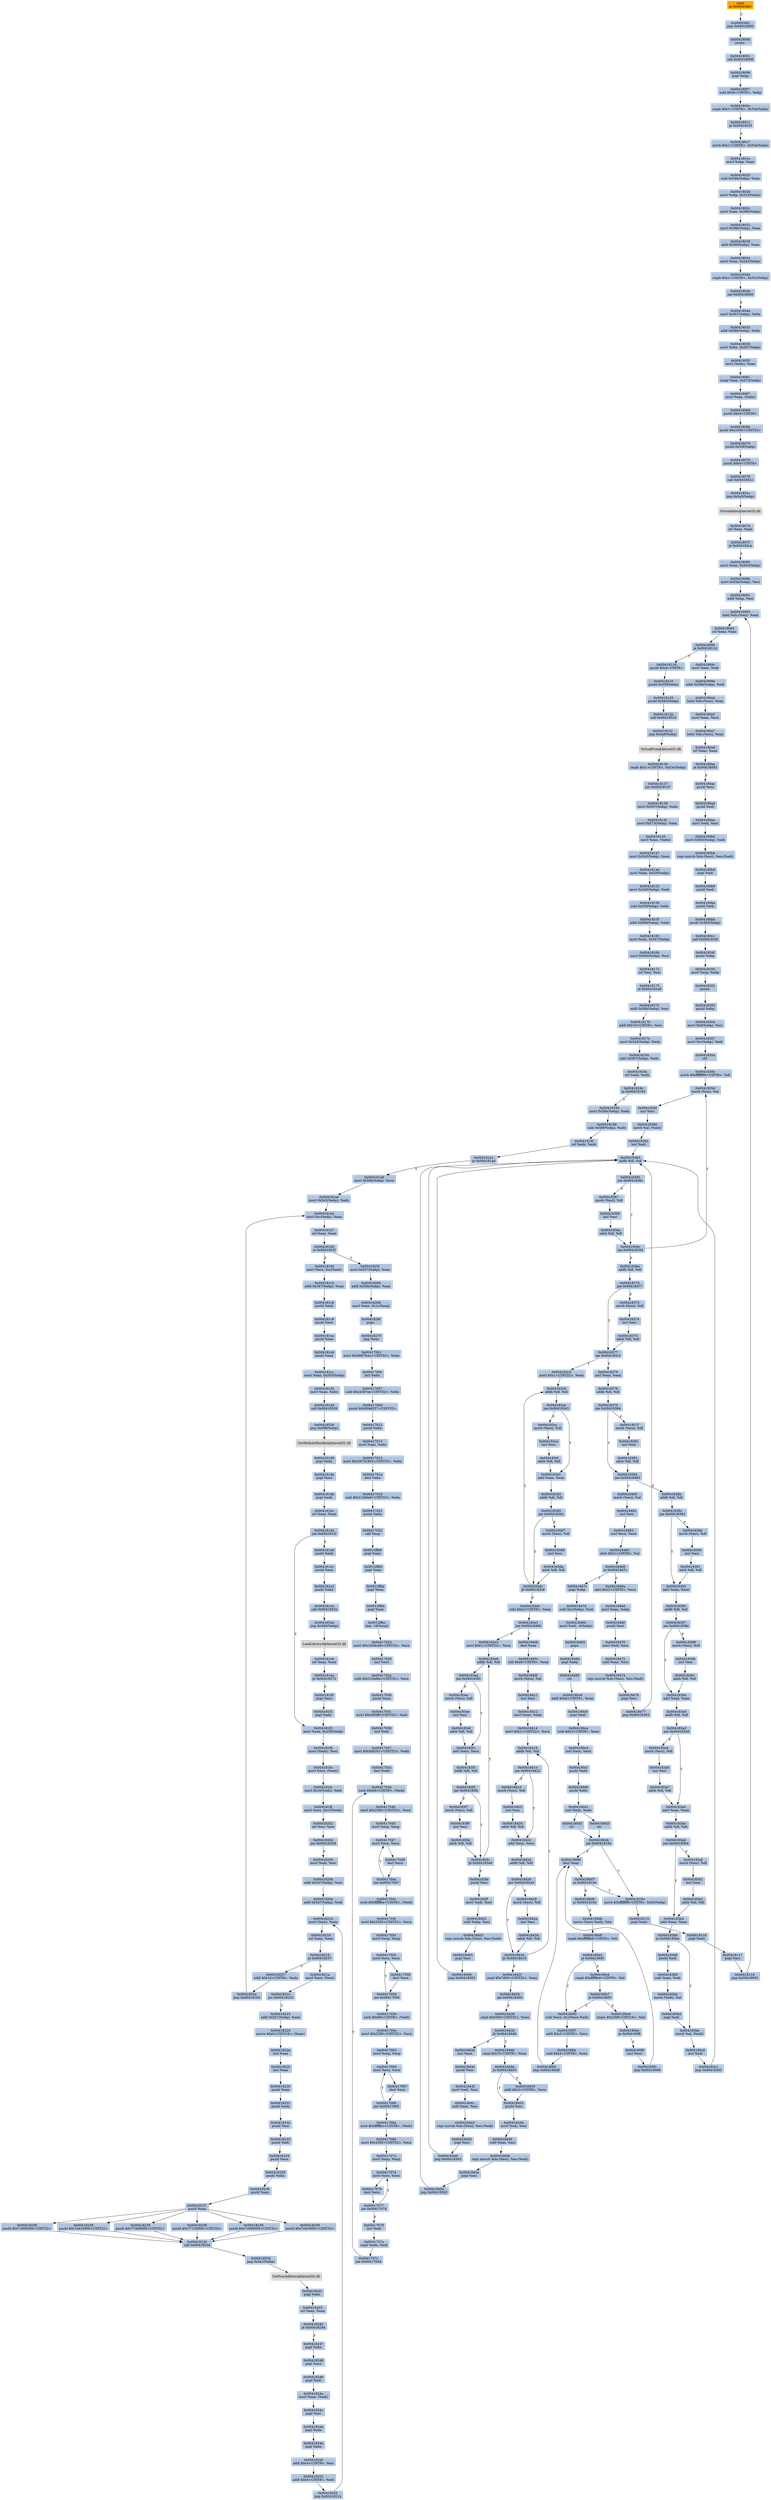 digraph G {
node[shape=rectangle,style=filled,fillcolor=lightsteelblue,color=lightsteelblue]
bgcolor="transparent"
a0x00403fe0je_0x00403fe2[label="start\nje 0x00403fe2",color="lightgrey",fillcolor="orange"];
a0x00403fe2jmp_0x00418000[label="0x00403fe2\njmp 0x00418000"];
a0x00418000pusha_[label="0x00418000\npusha "];
a0x00418001call_0x00418006[label="0x00418001\ncall 0x00418006"];
a0x00418006popl_ebp[label="0x00418006\npopl %ebp"];
a0x00418007subl_0x6UINT8_ebp[label="0x00418007\nsubl $0x6<UINT8>, %ebp"];
a0x0041800acmpb_0x1UINT8_0x53eebp_[label="0x0041800a\ncmpb $0x1<UINT8>, 0x53e(%ebp)"];
a0x00418011je_0x0041825f[label="0x00418011\nje 0x0041825f"];
a0x00418017movb_0x1UINT8_0x53eebp_[label="0x00418017\nmovb $0x1<UINT8>, 0x53e(%ebp)"];
a0x0041801emovl_ebp_eax[label="0x0041801e\nmovl %ebp, %eax"];
a0x00418020subl_0x54bebp__eax[label="0x00418020\nsubl 0x54b(%ebp), %eax"];
a0x00418026movl_ebp_0x514ebp_[label="0x00418026\nmovl %ebp, 0x514(%ebp)"];
a0x0041802cmovl_eax_0x58bebp_[label="0x0041802c\nmovl %eax, 0x58b(%ebp)"];
a0x00418032movl_0x58bebp__eax[label="0x00418032\nmovl 0x58b(%ebp), %eax"];
a0x00418038addl_0x56febp__eax[label="0x00418038\naddl 0x56f(%ebp), %eax"];
a0x0041803emovl_eax_0x543ebp_[label="0x0041803e\nmovl %eax, 0x543(%ebp)"];
a0x00418044cmpb_0x1UINT8_0x53cebp_[label="0x00418044\ncmpb $0x1<UINT8>, 0x53c(%ebp)"];
a0x0041804bjne_0x00418069[label="0x0041804b\njne 0x00418069"];
a0x0041804dmovl_0x567ebp__ebx[label="0x0041804d\nmovl 0x567(%ebp), %ebx"];
a0x00418053addl_0x58bebp__ebx[label="0x00418053\naddl 0x58b(%ebp), %ebx"];
a0x00418059movl_ebx_0x567ebp_[label="0x00418059\nmovl %ebx, 0x567(%ebp)"];
a0x0041805fmovl_ebx__eax[label="0x0041805f\nmovl (%ebx), %eax"];
a0x00418061xchgl_eax_0x573ebp_[label="0x00418061\nxchgl %eax, 0x573(%ebp)"];
a0x00418067movl_eax_ebx_[label="0x00418067\nmovl %eax, (%ebx)"];
a0x00418069pushl_0x4UINT8[label="0x00418069\npushl $0x4<UINT8>"];
a0x0041806bpushl_0x1000UINT32[label="0x0041806b\npushl $0x1000<UINT32>"];
a0x00418070pushl_0x55febp_[label="0x00418070\npushl 0x55f(%ebp)"];
a0x00418076pushl_0x0UINT8[label="0x00418076\npushl $0x0<UINT8>"];
a0x00418078call_0x0041851c[label="0x00418078\ncall 0x0041851c"];
a0x0041851cjmp_0x5a5ebp_[label="0x0041851c\njmp 0x5a5(%ebp)"];
VirtualAlloc_kernel32_dll[label="VirtualAlloc@kernel32.dll",color="lightgrey",fillcolor="lightgrey"];
a0x0041807dorl_eax_eax[label="0x0041807d\norl %eax, %eax"];
a0x0041807fje_0x004182ca[label="0x0041807f\nje 0x004182ca"];
a0x00418085movl_eax_0x563ebp_[label="0x00418085\nmovl %eax, 0x563(%ebp)"];
a0x0041808bmovl_0x55bebp__esi[label="0x0041808b\nmovl 0x55b(%ebp), %esi"];
a0x00418091addl_ebp_esi[label="0x00418091\naddl %ebp, %esi"];
a0x00418093lodsl_ds_esi__eax[label="0x00418093\nlodsl %ds:(%esi), %eax"];
a0x00418094orl_eax_eax[label="0x00418094\norl %eax, %eax"];
a0x00418096je_0x0041811d[label="0x00418096\nje 0x0041811d"];
a0x0041809cmovl_eax_edi[label="0x0041809c\nmovl %eax, %edi"];
a0x0041809eaddl_0x58bebp__edi[label="0x0041809e\naddl 0x58b(%ebp), %edi"];
a0x004180a4lodsl_ds_esi__eax[label="0x004180a4\nlodsl %ds:(%esi), %eax"];
a0x004180a5movl_eax_ecx[label="0x004180a5\nmovl %eax, %ecx"];
a0x004180a7lodsl_ds_esi__eax[label="0x004180a7\nlodsl %ds:(%esi), %eax"];
a0x004180a8orl_eax_eax[label="0x004180a8\norl %eax, %eax"];
a0x004180aaje_0x00418093[label="0x004180aa\nje 0x00418093"];
a0x004180acpushl_esi[label="0x004180ac\npushl %esi"];
a0x004180adpushl_edi[label="0x004180ad\npushl %edi"];
a0x004180aemovl_edi_esi[label="0x004180ae\nmovl %edi, %esi"];
a0x004180b0movl_0x563ebp__edi[label="0x004180b0\nmovl 0x563(%ebp), %edi"];
a0x004180b6repz_movsb_ds_esi__es_edi_[label="0x004180b6\nrepz movsb %ds:(%esi), %es:(%edi)"];
a0x004180b8popl_edi[label="0x004180b8\npopl %edi"];
a0x004180b9pushl_edi[label="0x004180b9\npushl %edi"];
a0x004180bapushl_edi[label="0x004180ba\npushl %edi"];
a0x004180bbpushl_0x563ebp_[label="0x004180bb\npushl 0x563(%ebp)"];
a0x004180c1call_0x0041834f[label="0x004180c1\ncall 0x0041834f"];
a0x0041834fpushl_ebp[label="0x0041834f\npushl %ebp"];
a0x00418350movl_esp_ebp[label="0x00418350\nmovl %esp, %ebp"];
a0x00418352pusha_[label="0x00418352\npusha "];
a0x00418353pushl_ebp[label="0x00418353\npushl %ebp"];
a0x00418354movl_0x8ebp__esi[label="0x00418354\nmovl 0x8(%ebp), %esi"];
a0x00418357movl_0xcebp__edi[label="0x00418357\nmovl 0xc(%ebp), %edi"];
a0x0041835acld_[label="0x0041835a\ncld "];
a0x0041835bmovb_0xffffff80UINT8_dl[label="0x0041835b\nmovb $0xffffff80<UINT8>, %dl"];
a0x0041835dmovb_esi__al[label="0x0041835d\nmovb (%esi), %al"];
a0x0041835fincl_esi[label="0x0041835f\nincl %esi"];
a0x00418360movb_al_edi_[label="0x00418360\nmovb %al, (%edi)"];
a0x00418362incl_edi[label="0x00418362\nincl %edi"];
a0x00418363addb_dl_dl[label="0x00418363\naddb %dl, %dl"];
a0x00418365jne_0x0041836c[label="0x00418365\njne 0x0041836c"];
a0x00418367movb_esi__dl[label="0x00418367\nmovb (%esi), %dl"];
a0x00418369incl_esi[label="0x00418369\nincl %esi"];
a0x0041836aadcb_dl_dl[label="0x0041836a\nadcb %dl, %dl"];
a0x0041836cjae_0x0041835d[label="0x0041836c\njae 0x0041835d"];
a0x0041836eaddb_dl_dl[label="0x0041836e\naddb %dl, %dl"];
a0x00418370jne_0x00418377[label="0x00418370\njne 0x00418377"];
a0x00418377jae_0x004183c3[label="0x00418377\njae 0x004183c3"];
a0x00418379xorl_eax_eax[label="0x00418379\nxorl %eax, %eax"];
a0x0041837baddb_dl_dl[label="0x0041837b\naddb %dl, %dl"];
a0x0041837djne_0x00418384[label="0x0041837d\njne 0x00418384"];
a0x00418384jae_0x00418460[label="0x00418384\njae 0x00418460"];
a0x0041838aaddb_dl_dl[label="0x0041838a\naddb %dl, %dl"];
a0x0041838cjne_0x00418393[label="0x0041838c\njne 0x00418393"];
a0x00418393adcl_eax_eax[label="0x00418393\nadcl %eax, %eax"];
a0x00418395addb_dl_dl[label="0x00418395\naddb %dl, %dl"];
a0x00418397jne_0x0041839e[label="0x00418397\njne 0x0041839e"];
a0x0041839eadcl_eax_eax[label="0x0041839e\nadcl %eax, %eax"];
a0x004183a0addb_dl_dl[label="0x004183a0\naddb %dl, %dl"];
a0x004183a2jne_0x004183a9[label="0x004183a2\njne 0x004183a9"];
a0x004183a9adcl_eax_eax[label="0x004183a9\nadcl %eax, %eax"];
a0x004183abaddb_dl_dl[label="0x004183ab\naddb %dl, %dl"];
a0x004183adjne_0x004183b4[label="0x004183ad\njne 0x004183b4"];
a0x004183b4adcl_eax_eax[label="0x004183b4\nadcl %eax, %eax"];
a0x004183b6je_0x004183be[label="0x004183b6\nje 0x004183be"];
a0x004183b8pushl_edi[label="0x004183b8\npushl %edi"];
a0x004183b9subl_eax_edi[label="0x004183b9\nsubl %eax, %edi"];
a0x004183bbmovb_edi__al[label="0x004183bb\nmovb (%edi), %al"];
a0x004183bdpopl_edi[label="0x004183bd\npopl %edi"];
a0x004183bemovb_al_edi_[label="0x004183be\nmovb %al, (%edi)"];
a0x004183c0incl_edi[label="0x004183c0\nincl %edi"];
a0x004183c1jmp_0x00418363[label="0x004183c1\njmp 0x00418363"];
a0x00418460movb_esi__al[label="0x00418460\nmovb (%esi), %al"];
a0x00418462incl_esi[label="0x00418462\nincl %esi"];
a0x00418463xorl_ecx_ecx[label="0x00418463\nxorl %ecx, %ecx"];
a0x00418465shrb_0x1UINT8_al[label="0x00418465\nshrb $0x1<UINT8>, %al"];
a0x00418468je_0x0041847c[label="0x00418468\nje 0x0041847c"];
a0x0041846aadcl_0x2UINT8_ecx[label="0x0041846a\nadcl $0x2<UINT8>, %ecx"];
a0x0041846dmovl_eax_ebp[label="0x0041846d\nmovl %eax, %ebp"];
a0x0041846fpushl_esi[label="0x0041846f\npushl %esi"];
a0x00418470movl_edi_esi[label="0x00418470\nmovl %edi, %esi"];
a0x00418472subl_eax_esi[label="0x00418472\nsubl %eax, %esi"];
a0x00418474repz_movsb_ds_esi__es_edi_[label="0x00418474\nrepz movsb %ds:(%esi), %es:(%edi)"];
a0x00418476popl_esi[label="0x00418476\npopl %esi"];
a0x00418477jmp_0x00418363[label="0x00418477\njmp 0x00418363"];
a0x004183c3movl_0x1UINT32_eax[label="0x004183c3\nmovl $0x1<UINT32>, %eax"];
a0x004183c8addb_dl_dl[label="0x004183c8\naddb %dl, %dl"];
a0x004183cajne_0x004183d1[label="0x004183ca\njne 0x004183d1"];
a0x004183d1adcl_eax_eax[label="0x004183d1\nadcl %eax, %eax"];
a0x004183d3addb_dl_dl[label="0x004183d3\naddb %dl, %dl"];
a0x004183d5jne_0x004183dc[label="0x004183d5\njne 0x004183dc"];
a0x004183d7movb_esi__dl[label="0x004183d7\nmovb (%esi), %dl"];
a0x004183d9incl_esi[label="0x004183d9\nincl %esi"];
a0x004183daadcb_dl_dl[label="0x004183da\nadcb %dl, %dl"];
a0x004183dcjb_0x004183c8[label="0x004183dc\njb 0x004183c8"];
a0x004183desubl_0x2UINT8_eax[label="0x004183de\nsubl $0x2<UINT8>, %eax"];
a0x004183e1jne_0x0041840b[label="0x004183e1\njne 0x0041840b"];
a0x004183e3movl_0x1UINT32_ecx[label="0x004183e3\nmovl $0x1<UINT32>, %ecx"];
a0x004183e8addb_dl_dl[label="0x004183e8\naddb %dl, %dl"];
a0x004183eajne_0x004183f1[label="0x004183ea\njne 0x004183f1"];
a0x004183f1adcl_ecx_ecx[label="0x004183f1\nadcl %ecx, %ecx"];
a0x004183f3addb_dl_dl[label="0x004183f3\naddb %dl, %dl"];
a0x004183f5jne_0x004183fc[label="0x004183f5\njne 0x004183fc"];
a0x004183fcjb_0x004183e8[label="0x004183fc\njb 0x004183e8"];
a0x004183fepushl_esi[label="0x004183fe\npushl %esi"];
a0x004183ffmovl_edi_esi[label="0x004183ff\nmovl %edi, %esi"];
a0x00418401subl_ebp_esi[label="0x00418401\nsubl %ebp, %esi"];
a0x00418403repz_movsb_ds_esi__es_edi_[label="0x00418403\nrepz movsb %ds:(%esi), %es:(%edi)"];
a0x00418405popl_esi[label="0x00418405\npopl %esi"];
a0x00418406jmp_0x00418363[label="0x00418406\njmp 0x00418363"];
a0x004183ccmovb_esi__dl[label="0x004183cc\nmovb (%esi), %dl"];
a0x004183ceincl_esi[label="0x004183ce\nincl %esi"];
a0x004183cfadcb_dl_dl[label="0x004183cf\nadcb %dl, %dl"];
a0x00418372movb_esi__dl[label="0x00418372\nmovb (%esi), %dl"];
a0x00418374incl_esi[label="0x00418374\nincl %esi"];
a0x00418375adcb_dl_dl[label="0x00418375\nadcb %dl, %dl"];
a0x004183f7movb_esi__dl[label="0x004183f7\nmovb (%esi), %dl"];
a0x004183f9incl_esi[label="0x004183f9\nincl %esi"];
a0x004183faadcb_dl_dl[label="0x004183fa\nadcb %dl, %dl"];
a0x004183ecmovb_esi__dl[label="0x004183ec\nmovb (%esi), %dl"];
a0x004183eeincl_esi[label="0x004183ee\nincl %esi"];
a0x004183efadcb_dl_dl[label="0x004183ef\nadcb %dl, %dl"];
a0x0041837fmovb_esi__dl[label="0x0041837f\nmovb (%esi), %dl"];
a0x00418381incl_esi[label="0x00418381\nincl %esi"];
a0x00418382adcb_dl_dl[label="0x00418382\nadcb %dl, %dl"];
a0x004183a4movb_esi__dl[label="0x004183a4\nmovb (%esi), %dl"];
a0x004183a6incl_esi[label="0x004183a6\nincl %esi"];
a0x004183a7adcb_dl_dl[label="0x004183a7\nadcb %dl, %dl"];
a0x0041840bdecl_eax[label="0x0041840b\ndecl %eax"];
a0x0041840cshll_0x8UINT8_eax[label="0x0041840c\nshll $0x8<UINT8>, %eax"];
a0x0041840fmovb_esi__al[label="0x0041840f\nmovb (%esi), %al"];
a0x00418411incl_esi[label="0x00418411\nincl %esi"];
a0x00418412movl_eax_ebp[label="0x00418412\nmovl %eax, %ebp"];
a0x00418414movl_0x1UINT32_ecx[label="0x00418414\nmovl $0x1<UINT32>, %ecx"];
a0x00418419addb_dl_dl[label="0x00418419\naddb %dl, %dl"];
a0x0041841bjne_0x00418422[label="0x0041841b\njne 0x00418422"];
a0x00418422adcl_ecx_ecx[label="0x00418422\nadcl %ecx, %ecx"];
a0x00418424addb_dl_dl[label="0x00418424\naddb %dl, %dl"];
a0x00418426jne_0x0041842d[label="0x00418426\njne 0x0041842d"];
a0x0041842djb_0x00418419[label="0x0041842d\njb 0x00418419"];
a0x0041842fcmpl_0x7d00UINT32_eax[label="0x0041842f\ncmpl $0x7d00<UINT32>, %eax"];
a0x00418434jae_0x00418450[label="0x00418434\njae 0x00418450"];
a0x00418436cmpl_0x500UINT32_eax[label="0x00418436\ncmpl $0x500<UINT32>, %eax"];
a0x0041843bjb_0x0041844b[label="0x0041843b\njb 0x0041844b"];
a0x0041844bcmpl_0x7fUINT8_eax[label="0x0041844b\ncmpl $0x7f<UINT8>, %eax"];
a0x0041844eja_0x00418453[label="0x0041844e\nja 0x00418453"];
a0x00418450addl_0x2UINT8_ecx[label="0x00418450\naddl $0x2<UINT8>, %ecx"];
a0x00418453pushl_esi[label="0x00418453\npushl %esi"];
a0x00418454movl_edi_esi[label="0x00418454\nmovl %edi, %esi"];
a0x00418456subl_eax_esi[label="0x00418456\nsubl %eax, %esi"];
a0x00418458repz_movsb_ds_esi__es_edi_[label="0x00418458\nrepz movsb %ds:(%esi), %es:(%edi)"];
a0x0041845apopl_esi[label="0x0041845a\npopl %esi"];
a0x0041845bjmp_0x00418363[label="0x0041845b\njmp 0x00418363"];
a0x00418428movb_esi__dl[label="0x00418428\nmovb (%esi), %dl"];
a0x0041842aincl_esi[label="0x0041842a\nincl %esi"];
a0x0041842badcb_dl_dl[label="0x0041842b\nadcb %dl, %dl"];
a0x0041841dmovb_esi__dl[label="0x0041841d\nmovb (%esi), %dl"];
a0x0041841fincl_esi[label="0x0041841f\nincl %esi"];
a0x00418420adcb_dl_dl[label="0x00418420\nadcb %dl, %dl"];
a0x004183afmovb_esi__dl[label="0x004183af\nmovb (%esi), %dl"];
a0x004183b1incl_esi[label="0x004183b1\nincl %esi"];
a0x004183b2adcb_dl_dl[label="0x004183b2\nadcb %dl, %dl"];
a0x00418399movb_esi__dl[label="0x00418399\nmovb (%esi), %dl"];
a0x0041839bincl_esi[label="0x0041839b\nincl %esi"];
a0x0041839cadcb_dl_dl[label="0x0041839c\nadcb %dl, %dl"];
a0x0041838emovb_esi__dl[label="0x0041838e\nmovb (%esi), %dl"];
a0x00418390incl_esi[label="0x00418390\nincl %esi"];
a0x00418391adcb_dl_dl[label="0x00418391\nadcb %dl, %dl"];
a0x0041843dincl_ecx[label="0x0041843d\nincl %ecx"];
a0x0041843epushl_esi[label="0x0041843e\npushl %esi"];
a0x0041843fmovl_edi_esi[label="0x0041843f\nmovl %edi, %esi"];
a0x00418441subl_eax_esi[label="0x00418441\nsubl %eax, %esi"];
a0x00418443repz_movsb_ds_esi__es_edi_[label="0x00418443\nrepz movsb %ds:(%esi), %es:(%edi)"];
a0x00418445popl_esi[label="0x00418445\npopl %esi"];
a0x00418446jmp_0x00418363[label="0x00418446\njmp 0x00418363"];
a0x0041847cpopl_ebp[label="0x0041847c\npopl %ebp"];
a0x0041847dsubl_0xcebp__edi[label="0x0041847d\nsubl 0xc(%ebp), %edi"];
a0x00418480movl_edi__4ebp_[label="0x00418480\nmovl %edi, -4(%ebp)"];
a0x00418483popa_[label="0x00418483\npopa "];
a0x00418484popl_ebp[label="0x00418484\npopl %ebp"];
a0x00418485ret[label="0x00418485\nret"];
a0x004180c6addl_0x8UINT8_esp[label="0x004180c6\naddl $0x8<UINT8>, %esp"];
a0x004180c9popl_edi[label="0x004180c9\npopl %edi"];
a0x004180casubl_0x5UINT8_eax[label="0x004180ca\nsubl $0x5<UINT8>, %eax"];
a0x004180cdxorl_ecx_ecx[label="0x004180cd\nxorl %ecx, %ecx"];
a0x004180cfpushl_edx[label="0x004180cf\npushl %edx"];
a0x004180d0pushl_ebx[label="0x004180d0\npushl %ebx"];
a0x004180d1xorl_edx_edx[label="0x004180d1\nxorl %edx, %edx"];
a0x004180d3stc_[label="0x004180d3\nstc "];
a0x004180d4jae_0x0041810e[label="0x004180d4\njae 0x0041810e"];
a0x004180d6decl_eax[label="0x004180d6\ndecl %eax"];
a0x004180d7je_0x0041810e[label="0x004180d7\nje 0x0041810e"];
a0x004180d9js_0x0041810e[label="0x004180d9\njs 0x0041810e"];
a0x004180dbmovw_ecxedi__bx[label="0x004180db\nmovw (%ecx,%edi), %bx"];
a0x004180dfcmpb_0xffffffe8UINT8_bl[label="0x004180df\ncmpb $0xffffffe8<UINT8>, %bl"];
a0x004180e2je_0x004180f3[label="0x004180e2\nje 0x004180f3"];
a0x004180e4cmpb_0xffffffe9UINT8_bl[label="0x004180e4\ncmpb $0xffffffe9<UINT8>, %bl"];
a0x004180e7je_0x004180f3[label="0x004180e7\nje 0x004180f3"];
a0x004180e9cmpw_0x25ffUINT16_bx[label="0x004180e9\ncmpw $0x25ff<UINT16>, %bx"];
a0x004180eeje_0x004180ff[label="0x004180ee\nje 0x004180ff"];
a0x004180f0incl_ecx[label="0x004180f0\nincl %ecx"];
a0x004180f1jmp_0x004180d6[label="0x004180f1\njmp 0x004180d6"];
a0x004180f3subl_ecx_0x1ecxedi_[label="0x004180f3\nsubl %ecx, 0x1(%ecx,%edi)"];
a0x004180f7addl_0x5UINT8_ecx[label="0x004180f7\naddl $0x5<UINT8>, %ecx"];
a0x004180fasubl_0x4UINT8_eax[label="0x004180fa\nsubl $0x4<UINT8>, %eax"];
a0x004180fdjmp_0x004180d6[label="0x004180fd\njmp 0x004180d6"];
a0x0041810emovb_0xfffffff8UINT8_0xd3ebp_[label="0x0041810e\nmovb $0xfffffff8<UINT8>, 0xd3(%ebp)"];
a0x00418115popl_ebx[label="0x00418115\npopl %ebx"];
a0x00418116popl_edx[label="0x00418116\npopl %edx"];
a0x00418117popl_esi[label="0x00418117\npopl %esi"];
a0x00418118jmp_0x00418093[label="0x00418118\njmp 0x00418093"];
a0x004180d3clc_[label="0x004180d3\nclc "];
a0x0041811dpushl_0x4UINT8[label="0x0041811d\npushl $0x4<UINT8>"];
a0x0041811fpushl_0x55febp_[label="0x0041811f\npushl 0x55f(%ebp)"];
a0x00418125pushl_0x563ebp_[label="0x00418125\npushl 0x563(%ebp)"];
a0x0041812bcall_0x00418522[label="0x0041812b\ncall 0x00418522"];
a0x00418522jmp_0x5a9ebp_[label="0x00418522\njmp 0x5a9(%ebp)"];
VirtualFree_kernel32_dll[label="VirtualFree@kernel32.dll",color="lightgrey",fillcolor="lightgrey"];
a0x00418130cmpb_0x1UINT8_0x53cebp_[label="0x00418130\ncmpb $0x1<UINT8>, 0x53c(%ebp)"];
a0x00418137jne_0x00418147[label="0x00418137\njne 0x00418147"];
a0x00418139movl_0x567ebp__ebx[label="0x00418139\nmovl 0x567(%ebp), %ebx"];
a0x0041813fmovl_0x573ebp__eax[label="0x0041813f\nmovl 0x573(%ebp), %eax"];
a0x00418145movl_eax_ebx_[label="0x00418145\nmovl %eax, (%ebx)"];
a0x00418147movl_0x543ebp__eax[label="0x00418147\nmovl 0x543(%ebp), %eax"];
a0x0041814dmovl_eax_0x53febp_[label="0x0041814d\nmovl %eax, 0x53f(%ebp)"];
a0x00418153movl_0x543ebp__edx[label="0x00418153\nmovl 0x543(%ebp), %edx"];
a0x00418159subl_0x53febp__edx[label="0x00418159\nsubl 0x53f(%ebp), %edx"];
a0x0041815faddl_0x58bebp__edx[label="0x0041815f\naddl 0x58b(%ebp), %edx"];
a0x00418165movl_edx_0x547ebp_[label="0x00418165\nmovl %edx, 0x547(%ebp)"];
a0x0041816bmovl_0x56bebp__esi[label="0x0041816b\nmovl 0x56b(%ebp), %esi"];
a0x00418171orl_esi_esi[label="0x00418171\norl %esi, %esi"];
a0x00418173je_0x004181a8[label="0x00418173\nje 0x004181a8"];
a0x00418175addl_0x58bebp__esi[label="0x00418175\naddl 0x58b(%ebp), %esi"];
a0x0041817baddl_0x10UINT8_esi[label="0x0041817b\naddl $0x10<UINT8>, %esi"];
a0x0041817emovl_0x543ebp__edx[label="0x0041817e\nmovl 0x543(%ebp), %edx"];
a0x00418184subl_0x587ebp__edx[label="0x00418184\nsubl 0x587(%ebp), %edx"];
a0x0041818aorl_edx_edx[label="0x0041818a\norl %edx, %edx"];
a0x0041818cje_0x00418193[label="0x0041818c\nje 0x00418193"];
a0x00418193movl_0x58bebp__edx[label="0x00418193\nmovl 0x58b(%ebp), %edx"];
a0x00418199subl_0x58febp__edx[label="0x00418199\nsubl 0x58f(%ebp), %edx"];
a0x0041819forl_edx_edx[label="0x0041819f\norl %edx, %edx"];
a0x004181a1je_0x004181a8[label="0x004181a1\nje 0x004181a8"];
a0x004181a8movl_0x58bebp__ecx[label="0x004181a8\nmovl 0x58b(%ebp), %ecx"];
a0x004181aemovl_0x543ebp__edx[label="0x004181ae\nmovl 0x543(%ebp), %edx"];
a0x004181b4movl_0xcedx__eax[label="0x004181b4\nmovl 0xc(%edx), %eax"];
a0x004181b7orl_eax_eax[label="0x004181b7\norl %eax, %eax"];
a0x004181b9je_0x0041825f[label="0x004181b9\nje 0x0041825f"];
a0x004181bfmovl_ecx_0xcedx_[label="0x004181bf\nmovl %ecx, 0xc(%edx)"];
a0x004181c2addl_0x547ebp__eax[label="0x004181c2\naddl 0x547(%ebp), %eax"];
a0x004181c8pushl_edx[label="0x004181c8\npushl %edx"];
a0x004181c9pushl_ecx[label="0x004181c9\npushl %ecx"];
a0x004181capushl_eax[label="0x004181ca\npushl %eax"];
a0x004181cbpushl_eax[label="0x004181cb\npushl %eax"];
a0x004181ccmovl_eax_0x553ebp_[label="0x004181cc\nmovl %eax, 0x553(%ebp)"];
a0x004181d2movl_eax_ebx[label="0x004181d2\nmovl %eax, %ebx"];
a0x004181d4call_0x00418528[label="0x004181d4\ncall 0x00418528"];
a0x00418528jmp_0x599ebp_[label="0x00418528\njmp 0x599(%ebp)"];
GetModuleHandleA_kernel32_dll[label="GetModuleHandleA@kernel32.dll",color="lightgrey",fillcolor="lightgrey"];
a0x004181d9popl_ebx[label="0x004181d9\npopl %ebx"];
a0x004181dapopl_ecx[label="0x004181da\npopl %ecx"];
a0x004181dbpopl_edx[label="0x004181db\npopl %edx"];
a0x004181dcorl_eax_eax[label="0x004181dc\norl %eax, %eax"];
a0x004181dejne_0x004181f2[label="0x004181de\njne 0x004181f2"];
a0x004181f2movl_eax_0x239ebp_[label="0x004181f2\nmovl %eax, 0x239(%ebp)"];
a0x004181f8movl_edx__esi[label="0x004181f8\nmovl (%edx), %esi"];
a0x004181famovl_ecx_edx_[label="0x004181fa\nmovl %ecx, (%edx)"];
a0x004181fcmovl_0x10edx__edi[label="0x004181fc\nmovl 0x10(%edx), %edi"];
a0x004181ffmovl_ecx_0x10edx_[label="0x004181ff\nmovl %ecx, 0x10(%edx)"];
a0x00418202orl_esi_esi[label="0x00418202\norl %esi, %esi"];
a0x00418204jne_0x00418208[label="0x00418204\njne 0x00418208"];
a0x00418206movl_edi_esi[label="0x00418206\nmovl %edi, %esi"];
a0x00418208addl_0x547ebp__esi[label="0x00418208\naddl 0x547(%ebp), %esi"];
a0x0041820eaddl_0x547ebp__edi[label="0x0041820e\naddl 0x547(%ebp), %edi"];
a0x00418214movl_esi__eax[label="0x00418214\nmovl (%esi), %eax"];
a0x00418216orl_eax_eax[label="0x00418216\norl %eax, %eax"];
a0x00418218je_0x00418257[label="0x00418218\nje 0x00418257"];
a0x0041821amovl_ecx_esi_[label="0x0041821a\nmovl %ecx, (%esi)"];
a0x0041821cjns_0x00418223[label="0x0041821c\njns 0x00418223"];
a0x00418223addl_0x547ebp__eax[label="0x00418223\naddl 0x547(%ebp), %eax"];
a0x00418229movw_0x0UINT16_eax_[label="0x00418229\nmovw $0x0<UINT16>, (%eax)"];
a0x0041822eincl_eax[label="0x0041822e\nincl %eax"];
a0x0041822fincl_eax[label="0x0041822f\nincl %eax"];
a0x00418230pushl_eax[label="0x00418230\npushl %eax"];
a0x00418231pushl_edx[label="0x00418231\npushl %edx"];
a0x00418232pushl_esi[label="0x00418232\npushl %esi"];
a0x00418233pushl_edi[label="0x00418233\npushl %edi"];
a0x00418234pushl_ecx[label="0x00418234\npushl %ecx"];
a0x00418235pushl_ebx[label="0x00418235\npushl %ebx"];
a0x00418236pushl_eax[label="0x00418236\npushl %eax"];
a0x00418237pushl_eax[label="0x00418237\npushl %eax"];
a0x00418238pushl_0x7c800000UINT32[label="0x00418238\npushl $0x7c800000<UINT32>"];
a0x0041823dcall_0x00418534[label="0x0041823d\ncall 0x00418534"];
a0x00418534jmp_0x5a1ebp_[label="0x00418534\njmp 0x5a1(%ebp)"];
GetProcAddress_kernel32_dll[label="GetProcAddress@kernel32.dll",color="lightgrey",fillcolor="lightgrey"];
a0x00418242popl_ebx[label="0x00418242\npopl %ebx"];
a0x00418243orl_eax_eax[label="0x00418243\norl %eax, %eax"];
a0x00418245je_0x00418294[label="0x00418245\nje 0x00418294"];
a0x00418247popl_ebx[label="0x00418247\npopl %ebx"];
a0x00418248popl_ecx[label="0x00418248\npopl %ecx"];
a0x00418249popl_edi[label="0x00418249\npopl %edi"];
a0x0041824amovl_eax_edi_[label="0x0041824a\nmovl %eax, (%edi)"];
a0x0041824cpopl_esi[label="0x0041824c\npopl %esi"];
a0x0041824dpopl_edx[label="0x0041824d\npopl %edx"];
a0x0041824epopl_ebx[label="0x0041824e\npopl %ebx"];
a0x0041824faddl_0x4UINT8_esi[label="0x0041824f\naddl $0x4<UINT8>, %esi"];
a0x00418252addl_0x4UINT8_edi[label="0x00418252\naddl $0x4<UINT8>, %edi"];
a0x00418255jmp_0x00418214[label="0x00418255\njmp 0x00418214"];
a0x00418257addl_0x14UINT8_edx[label="0x00418257\naddl $0x14<UINT8>, %edx"];
a0x0041825ajmp_0x004181b4[label="0x0041825a\njmp 0x004181b4"];
a0x00418238pushl_0x7e410000UINT32[label="0x00418238\npushl $0x7e410000<UINT32>"];
a0x00418238pushl_0x77dd0000UINT32[label="0x00418238\npushl $0x77dd0000<UINT32>"];
a0x00418238pushl_0x77120000UINT32[label="0x00418238\npushl $0x77120000<UINT32>"];
a0x00418238pushl_0x7c900000UINT32[label="0x00418238\npushl $0x7c900000<UINT32>"];
a0x004181e0pushl_edx[label="0x004181e0\npushl %edx"];
a0x004181e1pushl_ecx[label="0x004181e1\npushl %ecx"];
a0x004181e2pushl_ebx[label="0x004181e2\npushl %ebx"];
a0x004181e3call_0x0041852e[label="0x004181e3\ncall 0x0041852e"];
a0x0041852ejmp_0x59debp_[label="0x0041852e\njmp 0x59d(%ebp)"];
LoadLibraryA_kernel32_dll[label="LoadLibraryA@kernel32.dll",color="lightgrey",fillcolor="lightgrey"];
a0x004181e8orl_eax_eax[label="0x004181e8\norl %eax, %eax"];
a0x004181eaje_0x00418272[label="0x004181ea\nje 0x00418272"];
a0x004181f0popl_ecx[label="0x004181f0\npopl %ecx"];
a0x004181f1popl_edx[label="0x004181f1\npopl %edx"];
a0x00418238pushl_0x7c9c0000UINT32[label="0x00418238\npushl $0x7c9c0000<UINT32>"];
a0x0041825fmovl_0x557ebp__eax[label="0x0041825f\nmovl 0x557(%ebp), %eax"];
a0x00418265addl_0x58bebp__eax[label="0x00418265\naddl 0x58b(%ebp), %eax"];
a0x0041826bmovl_eax_0x1cesp_[label="0x0041826b\nmovl %eax, 0x1c(%esp)"];
a0x0041826fpopa_[label="0x0041826f\npopa "];
a0x00418270jmp_eax[label="0x00418270\njmp %eax"];
a0x00417001movl_0xf067fcecUINT32_ebx[label="0x00417001\nmovl $0xf067fcec<UINT32>, %ebx"];
a0x00417006incl_ebx[label="0x00417006\nincl %ebx"];
a0x00417007subl_0x4397eeUINT32_ebx[label="0x00417007\nsubl $0x4397ee<UINT32>, %ebx"];
a0x0041700dpushl_0x90b6257UINT32[label="0x0041700d\npushl $0x90b6257<UINT32>"];
a0x00417012pushl_ebx[label="0x00417012\npushl %ebx"];
a0x00417013movl_eax_ebx[label="0x00417013\nmovl %eax, %ebx"];
a0x00417015movl_0x597d1802UINT32_ebx[label="0x00417015\nmovl $0x597d1802<UINT32>, %ebx"];
a0x0041701adecl_ebx[label="0x0041701a\ndecl %ebx"];
a0x0041701bsubl_0x124bfa9UINT32_ebx[label="0x0041701b\nsubl $0x124bfa9<UINT32>, %ebx"];
a0x00417021pushl_ebx[label="0x00417021\npushl %ebx"];
a0x00417022call_esp[label="0x00417022\ncall %esp"];
a0x0012ffb8popl_eax[label="0x0012ffb8\npopl %eax"];
a0x0012ffb9popl_eax[label="0x0012ffb9\npopl %eax"];
a0x0012ffbapopl_eax[label="0x0012ffba\npopl %eax"];
a0x0012ffbbpopl_eax[label="0x0012ffbb\npopl %eax"];
a0x0012ffbcjmp__16esp_[label="0x0012ffbc\njmp -16(%esp)"];
a0x00417024movl_0x1644cd9UINT32_ecx[label="0x00417024\nmovl $0x1644cd9<UINT32>, %ecx"];
a0x00417029incl_ecx[label="0x00417029\nincl %ecx"];
a0x0041702asubl_0x123efdeUINT32_ecx[label="0x0041702a\nsubl $0x123efde<UINT32>, %ecx"];
a0x00417030pushl_ecx[label="0x00417030\npushl %ecx"];
a0x00417031movl_0x400fffUINT32_edi[label="0x00417031\nmovl $0x400fff<UINT32>, %edi"];
a0x00417036incl_edi[label="0x00417036\nincl %edi"];
a0x00417037movl_0x406201UINT32_edx[label="0x00417037\nmovl $0x406201<UINT32>, %edx"];
a0x0041703cdecl_edx[label="0x0041703c\ndecl %edx"];
a0x0041703dxorb_0x64UINT8_edi_[label="0x0041703d\nxorb $0x64<UINT8>, (%edi)"];
a0x00417040movl_0x2395UINT32_ecx[label="0x00417040\nmovl $0x2395<UINT32>, %ecx"];
a0x00417045movl_esp_esp[label="0x00417045\nmovl %esp, %esp"];
a0x00417047movl_ecx_ecx[label="0x00417047\nmovl %ecx, %ecx"];
a0x00417049decl_ecx[label="0x00417049\ndecl %ecx"];
a0x0041704ajne_0x00417047[label="0x0041704a\njne 0x00417047"];
a0x0041704cxorb_0xffffffbeUINT8_edi_[label="0x0041704c\nxorb $0xffffffbe<UINT8>, (%edi)"];
a0x0041704fmovl_0x2395UINT32_ecx[label="0x0041704f\nmovl $0x2395<UINT32>, %ecx"];
a0x00417054movl_esp_esp[label="0x00417054\nmovl %esp, %esp"];
a0x00417056movl_ecx_ecx[label="0x00417056\nmovl %ecx, %ecx"];
a0x00417058decl_ecx[label="0x00417058\ndecl %ecx"];
a0x00417059jne_0x00417056[label="0x00417059\njne 0x00417056"];
a0x0041705bxorb_0x68UINT8_edi_[label="0x0041705b\nxorb $0x68<UINT8>, (%edi)"];
a0x0041705emovl_0x2395UINT32_ecx[label="0x0041705e\nmovl $0x2395<UINT32>, %ecx"];
a0x00417063movl_esp_esp[label="0x00417063\nmovl %esp, %esp"];
a0x00417065movl_ecx_ecx[label="0x00417065\nmovl %ecx, %ecx"];
a0x00417067decl_ecx[label="0x00417067\ndecl %ecx"];
a0x00417068jne_0x00417065[label="0x00417068\njne 0x00417065"];
a0x0041706axorb_0xffffffccUINT8_edi_[label="0x0041706a\nxorb $0xffffffcc<UINT8>, (%edi)"];
a0x0041706dmovl_0x2395UINT32_ecx[label="0x0041706d\nmovl $0x2395<UINT32>, %ecx"];
a0x00417072movl_esp_esp[label="0x00417072\nmovl %esp, %esp"];
a0x00417074movl_ecx_ecx[label="0x00417074\nmovl %ecx, %ecx"];
a0x00417076decl_ecx[label="0x00417076\ndecl %ecx"];
a0x00417077jne_0x00417074[label="0x00417077\njne 0x00417074"];
a0x00417079incl_edi[label="0x00417079\nincl %edi"];
a0x0041707acmpl_edx_edi[label="0x0041707a\ncmpl %edx, %edi"];
a0x0041707cjne_0x0041703d[label="0x0041707c\njne 0x0041703d"];
a0x00403fe0je_0x00403fe2 -> a0x00403fe2jmp_0x00418000 [color="#000000",label="T"];
a0x00403fe2jmp_0x00418000 -> a0x00418000pusha_ [color="#000000"];
a0x00418000pusha_ -> a0x00418001call_0x00418006 [color="#000000"];
a0x00418001call_0x00418006 -> a0x00418006popl_ebp [color="#000000"];
a0x00418006popl_ebp -> a0x00418007subl_0x6UINT8_ebp [color="#000000"];
a0x00418007subl_0x6UINT8_ebp -> a0x0041800acmpb_0x1UINT8_0x53eebp_ [color="#000000"];
a0x0041800acmpb_0x1UINT8_0x53eebp_ -> a0x00418011je_0x0041825f [color="#000000"];
a0x00418011je_0x0041825f -> a0x00418017movb_0x1UINT8_0x53eebp_ [color="#000000",label="F"];
a0x00418017movb_0x1UINT8_0x53eebp_ -> a0x0041801emovl_ebp_eax [color="#000000"];
a0x0041801emovl_ebp_eax -> a0x00418020subl_0x54bebp__eax [color="#000000"];
a0x00418020subl_0x54bebp__eax -> a0x00418026movl_ebp_0x514ebp_ [color="#000000"];
a0x00418026movl_ebp_0x514ebp_ -> a0x0041802cmovl_eax_0x58bebp_ [color="#000000"];
a0x0041802cmovl_eax_0x58bebp_ -> a0x00418032movl_0x58bebp__eax [color="#000000"];
a0x00418032movl_0x58bebp__eax -> a0x00418038addl_0x56febp__eax [color="#000000"];
a0x00418038addl_0x56febp__eax -> a0x0041803emovl_eax_0x543ebp_ [color="#000000"];
a0x0041803emovl_eax_0x543ebp_ -> a0x00418044cmpb_0x1UINT8_0x53cebp_ [color="#000000"];
a0x00418044cmpb_0x1UINT8_0x53cebp_ -> a0x0041804bjne_0x00418069 [color="#000000"];
a0x0041804bjne_0x00418069 -> a0x0041804dmovl_0x567ebp__ebx [color="#000000",label="F"];
a0x0041804dmovl_0x567ebp__ebx -> a0x00418053addl_0x58bebp__ebx [color="#000000"];
a0x00418053addl_0x58bebp__ebx -> a0x00418059movl_ebx_0x567ebp_ [color="#000000"];
a0x00418059movl_ebx_0x567ebp_ -> a0x0041805fmovl_ebx__eax [color="#000000"];
a0x0041805fmovl_ebx__eax -> a0x00418061xchgl_eax_0x573ebp_ [color="#000000"];
a0x00418061xchgl_eax_0x573ebp_ -> a0x00418067movl_eax_ebx_ [color="#000000"];
a0x00418067movl_eax_ebx_ -> a0x00418069pushl_0x4UINT8 [color="#000000"];
a0x00418069pushl_0x4UINT8 -> a0x0041806bpushl_0x1000UINT32 [color="#000000"];
a0x0041806bpushl_0x1000UINT32 -> a0x00418070pushl_0x55febp_ [color="#000000"];
a0x00418070pushl_0x55febp_ -> a0x00418076pushl_0x0UINT8 [color="#000000"];
a0x00418076pushl_0x0UINT8 -> a0x00418078call_0x0041851c [color="#000000"];
a0x00418078call_0x0041851c -> a0x0041851cjmp_0x5a5ebp_ [color="#000000"];
a0x0041851cjmp_0x5a5ebp_ -> VirtualAlloc_kernel32_dll [color="#000000"];
VirtualAlloc_kernel32_dll -> a0x0041807dorl_eax_eax [color="#000000"];
a0x0041807dorl_eax_eax -> a0x0041807fje_0x004182ca [color="#000000"];
a0x0041807fje_0x004182ca -> a0x00418085movl_eax_0x563ebp_ [color="#000000",label="F"];
a0x00418085movl_eax_0x563ebp_ -> a0x0041808bmovl_0x55bebp__esi [color="#000000"];
a0x0041808bmovl_0x55bebp__esi -> a0x00418091addl_ebp_esi [color="#000000"];
a0x00418091addl_ebp_esi -> a0x00418093lodsl_ds_esi__eax [color="#000000"];
a0x00418093lodsl_ds_esi__eax -> a0x00418094orl_eax_eax [color="#000000"];
a0x00418094orl_eax_eax -> a0x00418096je_0x0041811d [color="#000000"];
a0x00418096je_0x0041811d -> a0x0041809cmovl_eax_edi [color="#000000",label="F"];
a0x0041809cmovl_eax_edi -> a0x0041809eaddl_0x58bebp__edi [color="#000000"];
a0x0041809eaddl_0x58bebp__edi -> a0x004180a4lodsl_ds_esi__eax [color="#000000"];
a0x004180a4lodsl_ds_esi__eax -> a0x004180a5movl_eax_ecx [color="#000000"];
a0x004180a5movl_eax_ecx -> a0x004180a7lodsl_ds_esi__eax [color="#000000"];
a0x004180a7lodsl_ds_esi__eax -> a0x004180a8orl_eax_eax [color="#000000"];
a0x004180a8orl_eax_eax -> a0x004180aaje_0x00418093 [color="#000000"];
a0x004180aaje_0x00418093 -> a0x004180acpushl_esi [color="#000000",label="F"];
a0x004180acpushl_esi -> a0x004180adpushl_edi [color="#000000"];
a0x004180adpushl_edi -> a0x004180aemovl_edi_esi [color="#000000"];
a0x004180aemovl_edi_esi -> a0x004180b0movl_0x563ebp__edi [color="#000000"];
a0x004180b0movl_0x563ebp__edi -> a0x004180b6repz_movsb_ds_esi__es_edi_ [color="#000000"];
a0x004180b6repz_movsb_ds_esi__es_edi_ -> a0x004180b8popl_edi [color="#000000"];
a0x004180b8popl_edi -> a0x004180b9pushl_edi [color="#000000"];
a0x004180b9pushl_edi -> a0x004180bapushl_edi [color="#000000"];
a0x004180bapushl_edi -> a0x004180bbpushl_0x563ebp_ [color="#000000"];
a0x004180bbpushl_0x563ebp_ -> a0x004180c1call_0x0041834f [color="#000000"];
a0x004180c1call_0x0041834f -> a0x0041834fpushl_ebp [color="#000000"];
a0x0041834fpushl_ebp -> a0x00418350movl_esp_ebp [color="#000000"];
a0x00418350movl_esp_ebp -> a0x00418352pusha_ [color="#000000"];
a0x00418352pusha_ -> a0x00418353pushl_ebp [color="#000000"];
a0x00418353pushl_ebp -> a0x00418354movl_0x8ebp__esi [color="#000000"];
a0x00418354movl_0x8ebp__esi -> a0x00418357movl_0xcebp__edi [color="#000000"];
a0x00418357movl_0xcebp__edi -> a0x0041835acld_ [color="#000000"];
a0x0041835acld_ -> a0x0041835bmovb_0xffffff80UINT8_dl [color="#000000"];
a0x0041835bmovb_0xffffff80UINT8_dl -> a0x0041835dmovb_esi__al [color="#000000"];
a0x0041835dmovb_esi__al -> a0x0041835fincl_esi [color="#000000"];
a0x0041835fincl_esi -> a0x00418360movb_al_edi_ [color="#000000"];
a0x00418360movb_al_edi_ -> a0x00418362incl_edi [color="#000000"];
a0x00418362incl_edi -> a0x00418363addb_dl_dl [color="#000000"];
a0x00418363addb_dl_dl -> a0x00418365jne_0x0041836c [color="#000000"];
a0x00418365jne_0x0041836c -> a0x00418367movb_esi__dl [color="#000000",label="F"];
a0x00418367movb_esi__dl -> a0x00418369incl_esi [color="#000000"];
a0x00418369incl_esi -> a0x0041836aadcb_dl_dl [color="#000000"];
a0x0041836aadcb_dl_dl -> a0x0041836cjae_0x0041835d [color="#000000"];
a0x0041836cjae_0x0041835d -> a0x0041835dmovb_esi__al [color="#000000",label="T"];
a0x00418365jne_0x0041836c -> a0x0041836cjae_0x0041835d [color="#000000",label="T"];
a0x0041836cjae_0x0041835d -> a0x0041836eaddb_dl_dl [color="#000000",label="F"];
a0x0041836eaddb_dl_dl -> a0x00418370jne_0x00418377 [color="#000000"];
a0x00418370jne_0x00418377 -> a0x00418377jae_0x004183c3 [color="#000000",label="T"];
a0x00418377jae_0x004183c3 -> a0x00418379xorl_eax_eax [color="#000000",label="F"];
a0x00418379xorl_eax_eax -> a0x0041837baddb_dl_dl [color="#000000"];
a0x0041837baddb_dl_dl -> a0x0041837djne_0x00418384 [color="#000000"];
a0x0041837djne_0x00418384 -> a0x00418384jae_0x00418460 [color="#000000",label="T"];
a0x00418384jae_0x00418460 -> a0x0041838aaddb_dl_dl [color="#000000",label="F"];
a0x0041838aaddb_dl_dl -> a0x0041838cjne_0x00418393 [color="#000000"];
a0x0041838cjne_0x00418393 -> a0x00418393adcl_eax_eax [color="#000000",label="T"];
a0x00418393adcl_eax_eax -> a0x00418395addb_dl_dl [color="#000000"];
a0x00418395addb_dl_dl -> a0x00418397jne_0x0041839e [color="#000000"];
a0x00418397jne_0x0041839e -> a0x0041839eadcl_eax_eax [color="#000000",label="T"];
a0x0041839eadcl_eax_eax -> a0x004183a0addb_dl_dl [color="#000000"];
a0x004183a0addb_dl_dl -> a0x004183a2jne_0x004183a9 [color="#000000"];
a0x004183a2jne_0x004183a9 -> a0x004183a9adcl_eax_eax [color="#000000",label="T"];
a0x004183a9adcl_eax_eax -> a0x004183abaddb_dl_dl [color="#000000"];
a0x004183abaddb_dl_dl -> a0x004183adjne_0x004183b4 [color="#000000"];
a0x004183adjne_0x004183b4 -> a0x004183b4adcl_eax_eax [color="#000000",label="T"];
a0x004183b4adcl_eax_eax -> a0x004183b6je_0x004183be [color="#000000"];
a0x004183b6je_0x004183be -> a0x004183b8pushl_edi [color="#000000",label="F"];
a0x004183b8pushl_edi -> a0x004183b9subl_eax_edi [color="#000000"];
a0x004183b9subl_eax_edi -> a0x004183bbmovb_edi__al [color="#000000"];
a0x004183bbmovb_edi__al -> a0x004183bdpopl_edi [color="#000000"];
a0x004183bdpopl_edi -> a0x004183bemovb_al_edi_ [color="#000000"];
a0x004183bemovb_al_edi_ -> a0x004183c0incl_edi [color="#000000"];
a0x004183c0incl_edi -> a0x004183c1jmp_0x00418363 [color="#000000"];
a0x004183c1jmp_0x00418363 -> a0x00418363addb_dl_dl [color="#000000"];
a0x00418384jae_0x00418460 -> a0x00418460movb_esi__al [color="#000000",label="T"];
a0x00418460movb_esi__al -> a0x00418462incl_esi [color="#000000"];
a0x00418462incl_esi -> a0x00418463xorl_ecx_ecx [color="#000000"];
a0x00418463xorl_ecx_ecx -> a0x00418465shrb_0x1UINT8_al [color="#000000"];
a0x00418465shrb_0x1UINT8_al -> a0x00418468je_0x0041847c [color="#000000"];
a0x00418468je_0x0041847c -> a0x0041846aadcl_0x2UINT8_ecx [color="#000000",label="F"];
a0x0041846aadcl_0x2UINT8_ecx -> a0x0041846dmovl_eax_ebp [color="#000000"];
a0x0041846dmovl_eax_ebp -> a0x0041846fpushl_esi [color="#000000"];
a0x0041846fpushl_esi -> a0x00418470movl_edi_esi [color="#000000"];
a0x00418470movl_edi_esi -> a0x00418472subl_eax_esi [color="#000000"];
a0x00418472subl_eax_esi -> a0x00418474repz_movsb_ds_esi__es_edi_ [color="#000000"];
a0x00418474repz_movsb_ds_esi__es_edi_ -> a0x00418476popl_esi [color="#000000"];
a0x00418476popl_esi -> a0x00418477jmp_0x00418363 [color="#000000"];
a0x00418477jmp_0x00418363 -> a0x00418363addb_dl_dl [color="#000000"];
a0x00418377jae_0x004183c3 -> a0x004183c3movl_0x1UINT32_eax [color="#000000",label="T"];
a0x004183c3movl_0x1UINT32_eax -> a0x004183c8addb_dl_dl [color="#000000"];
a0x004183c8addb_dl_dl -> a0x004183cajne_0x004183d1 [color="#000000"];
a0x004183cajne_0x004183d1 -> a0x004183d1adcl_eax_eax [color="#000000",label="T"];
a0x004183d1adcl_eax_eax -> a0x004183d3addb_dl_dl [color="#000000"];
a0x004183d3addb_dl_dl -> a0x004183d5jne_0x004183dc [color="#000000"];
a0x004183d5jne_0x004183dc -> a0x004183d7movb_esi__dl [color="#000000",label="F"];
a0x004183d7movb_esi__dl -> a0x004183d9incl_esi [color="#000000"];
a0x004183d9incl_esi -> a0x004183daadcb_dl_dl [color="#000000"];
a0x004183daadcb_dl_dl -> a0x004183dcjb_0x004183c8 [color="#000000"];
a0x004183dcjb_0x004183c8 -> a0x004183desubl_0x2UINT8_eax [color="#000000",label="F"];
a0x004183desubl_0x2UINT8_eax -> a0x004183e1jne_0x0041840b [color="#000000"];
a0x004183e1jne_0x0041840b -> a0x004183e3movl_0x1UINT32_ecx [color="#000000",label="F"];
a0x004183e3movl_0x1UINT32_ecx -> a0x004183e8addb_dl_dl [color="#000000"];
a0x004183e8addb_dl_dl -> a0x004183eajne_0x004183f1 [color="#000000"];
a0x004183eajne_0x004183f1 -> a0x004183f1adcl_ecx_ecx [color="#000000",label="T"];
a0x004183f1adcl_ecx_ecx -> a0x004183f3addb_dl_dl [color="#000000"];
a0x004183f3addb_dl_dl -> a0x004183f5jne_0x004183fc [color="#000000"];
a0x004183f5jne_0x004183fc -> a0x004183fcjb_0x004183e8 [color="#000000",label="T"];
a0x004183fcjb_0x004183e8 -> a0x004183e8addb_dl_dl [color="#000000",label="T"];
a0x004183fcjb_0x004183e8 -> a0x004183fepushl_esi [color="#000000",label="F"];
a0x004183fepushl_esi -> a0x004183ffmovl_edi_esi [color="#000000"];
a0x004183ffmovl_edi_esi -> a0x00418401subl_ebp_esi [color="#000000"];
a0x00418401subl_ebp_esi -> a0x00418403repz_movsb_ds_esi__es_edi_ [color="#000000"];
a0x00418403repz_movsb_ds_esi__es_edi_ -> a0x00418405popl_esi [color="#000000"];
a0x00418405popl_esi -> a0x00418406jmp_0x00418363 [color="#000000"];
a0x00418406jmp_0x00418363 -> a0x00418363addb_dl_dl [color="#000000"];
a0x004183cajne_0x004183d1 -> a0x004183ccmovb_esi__dl [color="#000000",label="F"];
a0x004183ccmovb_esi__dl -> a0x004183ceincl_esi [color="#000000"];
a0x004183ceincl_esi -> a0x004183cfadcb_dl_dl [color="#000000"];
a0x004183cfadcb_dl_dl -> a0x004183d1adcl_eax_eax [color="#000000"];
a0x004183d5jne_0x004183dc -> a0x004183dcjb_0x004183c8 [color="#000000",label="T"];
a0x00418370jne_0x00418377 -> a0x00418372movb_esi__dl [color="#000000",label="F"];
a0x00418372movb_esi__dl -> a0x00418374incl_esi [color="#000000"];
a0x00418374incl_esi -> a0x00418375adcb_dl_dl [color="#000000"];
a0x00418375adcb_dl_dl -> a0x00418377jae_0x004183c3 [color="#000000"];
a0x004183f5jne_0x004183fc -> a0x004183f7movb_esi__dl [color="#000000",label="F"];
a0x004183f7movb_esi__dl -> a0x004183f9incl_esi [color="#000000"];
a0x004183f9incl_esi -> a0x004183faadcb_dl_dl [color="#000000"];
a0x004183faadcb_dl_dl -> a0x004183fcjb_0x004183e8 [color="#000000"];
a0x004183eajne_0x004183f1 -> a0x004183ecmovb_esi__dl [color="#000000",label="F"];
a0x004183ecmovb_esi__dl -> a0x004183eeincl_esi [color="#000000"];
a0x004183eeincl_esi -> a0x004183efadcb_dl_dl [color="#000000"];
a0x004183efadcb_dl_dl -> a0x004183f1adcl_ecx_ecx [color="#000000"];
a0x0041837djne_0x00418384 -> a0x0041837fmovb_esi__dl [color="#000000",label="F"];
a0x0041837fmovb_esi__dl -> a0x00418381incl_esi [color="#000000"];
a0x00418381incl_esi -> a0x00418382adcb_dl_dl [color="#000000"];
a0x00418382adcb_dl_dl -> a0x00418384jae_0x00418460 [color="#000000"];
a0x004183a2jne_0x004183a9 -> a0x004183a4movb_esi__dl [color="#000000",label="F"];
a0x004183a4movb_esi__dl -> a0x004183a6incl_esi [color="#000000"];
a0x004183a6incl_esi -> a0x004183a7adcb_dl_dl [color="#000000"];
a0x004183a7adcb_dl_dl -> a0x004183a9adcl_eax_eax [color="#000000"];
a0x004183e1jne_0x0041840b -> a0x0041840bdecl_eax [color="#000000",label="T"];
a0x0041840bdecl_eax -> a0x0041840cshll_0x8UINT8_eax [color="#000000"];
a0x0041840cshll_0x8UINT8_eax -> a0x0041840fmovb_esi__al [color="#000000"];
a0x0041840fmovb_esi__al -> a0x00418411incl_esi [color="#000000"];
a0x00418411incl_esi -> a0x00418412movl_eax_ebp [color="#000000"];
a0x00418412movl_eax_ebp -> a0x00418414movl_0x1UINT32_ecx [color="#000000"];
a0x00418414movl_0x1UINT32_ecx -> a0x00418419addb_dl_dl [color="#000000"];
a0x00418419addb_dl_dl -> a0x0041841bjne_0x00418422 [color="#000000"];
a0x0041841bjne_0x00418422 -> a0x00418422adcl_ecx_ecx [color="#000000",label="T"];
a0x00418422adcl_ecx_ecx -> a0x00418424addb_dl_dl [color="#000000"];
a0x00418424addb_dl_dl -> a0x00418426jne_0x0041842d [color="#000000"];
a0x00418426jne_0x0041842d -> a0x0041842djb_0x00418419 [color="#000000",label="T"];
a0x0041842djb_0x00418419 -> a0x0041842fcmpl_0x7d00UINT32_eax [color="#000000",label="F"];
a0x0041842fcmpl_0x7d00UINT32_eax -> a0x00418434jae_0x00418450 [color="#000000"];
a0x00418434jae_0x00418450 -> a0x00418436cmpl_0x500UINT32_eax [color="#000000",label="F"];
a0x00418436cmpl_0x500UINT32_eax -> a0x0041843bjb_0x0041844b [color="#000000"];
a0x0041843bjb_0x0041844b -> a0x0041844bcmpl_0x7fUINT8_eax [color="#000000",label="T"];
a0x0041844bcmpl_0x7fUINT8_eax -> a0x0041844eja_0x00418453 [color="#000000"];
a0x0041844eja_0x00418453 -> a0x00418450addl_0x2UINT8_ecx [color="#000000",label="F"];
a0x00418450addl_0x2UINT8_ecx -> a0x00418453pushl_esi [color="#000000"];
a0x00418453pushl_esi -> a0x00418454movl_edi_esi [color="#000000"];
a0x00418454movl_edi_esi -> a0x00418456subl_eax_esi [color="#000000"];
a0x00418456subl_eax_esi -> a0x00418458repz_movsb_ds_esi__es_edi_ [color="#000000"];
a0x00418458repz_movsb_ds_esi__es_edi_ -> a0x0041845apopl_esi [color="#000000"];
a0x0041845apopl_esi -> a0x0041845bjmp_0x00418363 [color="#000000"];
a0x0041845bjmp_0x00418363 -> a0x00418363addb_dl_dl [color="#000000"];
a0x0041842djb_0x00418419 -> a0x00418419addb_dl_dl [color="#000000",label="T"];
a0x00418426jne_0x0041842d -> a0x00418428movb_esi__dl [color="#000000",label="F"];
a0x00418428movb_esi__dl -> a0x0041842aincl_esi [color="#000000"];
a0x0041842aincl_esi -> a0x0041842badcb_dl_dl [color="#000000"];
a0x0041842badcb_dl_dl -> a0x0041842djb_0x00418419 [color="#000000"];
a0x004183dcjb_0x004183c8 -> a0x004183c8addb_dl_dl [color="#000000",label="T"];
a0x0041841bjne_0x00418422 -> a0x0041841dmovb_esi__dl [color="#000000",label="F"];
a0x0041841dmovb_esi__dl -> a0x0041841fincl_esi [color="#000000"];
a0x0041841fincl_esi -> a0x00418420adcb_dl_dl [color="#000000"];
a0x00418420adcb_dl_dl -> a0x00418422adcl_ecx_ecx [color="#000000"];
a0x0041844eja_0x00418453 -> a0x00418453pushl_esi [color="#000000",label="T"];
a0x004183adjne_0x004183b4 -> a0x004183afmovb_esi__dl [color="#000000",label="F"];
a0x004183afmovb_esi__dl -> a0x004183b1incl_esi [color="#000000"];
a0x004183b1incl_esi -> a0x004183b2adcb_dl_dl [color="#000000"];
a0x004183b2adcb_dl_dl -> a0x004183b4adcl_eax_eax [color="#000000"];
a0x00418397jne_0x0041839e -> a0x00418399movb_esi__dl [color="#000000",label="F"];
a0x00418399movb_esi__dl -> a0x0041839bincl_esi [color="#000000"];
a0x0041839bincl_esi -> a0x0041839cadcb_dl_dl [color="#000000"];
a0x0041839cadcb_dl_dl -> a0x0041839eadcl_eax_eax [color="#000000"];
a0x0041838cjne_0x00418393 -> a0x0041838emovb_esi__dl [color="#000000",label="F"];
a0x0041838emovb_esi__dl -> a0x00418390incl_esi [color="#000000"];
a0x00418390incl_esi -> a0x00418391adcb_dl_dl [color="#000000"];
a0x00418391adcb_dl_dl -> a0x00418393adcl_eax_eax [color="#000000"];
a0x0041843bjb_0x0041844b -> a0x0041843dincl_ecx [color="#000000",label="F"];
a0x0041843dincl_ecx -> a0x0041843epushl_esi [color="#000000"];
a0x0041843epushl_esi -> a0x0041843fmovl_edi_esi [color="#000000"];
a0x0041843fmovl_edi_esi -> a0x00418441subl_eax_esi [color="#000000"];
a0x00418441subl_eax_esi -> a0x00418443repz_movsb_ds_esi__es_edi_ [color="#000000"];
a0x00418443repz_movsb_ds_esi__es_edi_ -> a0x00418445popl_esi [color="#000000"];
a0x00418445popl_esi -> a0x00418446jmp_0x00418363 [color="#000000"];
a0x00418446jmp_0x00418363 -> a0x00418363addb_dl_dl [color="#000000"];
a0x004183b6je_0x004183be -> a0x004183bemovb_al_edi_ [color="#000000",label="T"];
a0x00418468je_0x0041847c -> a0x0041847cpopl_ebp [color="#000000",label="T"];
a0x0041847cpopl_ebp -> a0x0041847dsubl_0xcebp__edi [color="#000000"];
a0x0041847dsubl_0xcebp__edi -> a0x00418480movl_edi__4ebp_ [color="#000000"];
a0x00418480movl_edi__4ebp_ -> a0x00418483popa_ [color="#000000"];
a0x00418483popa_ -> a0x00418484popl_ebp [color="#000000"];
a0x00418484popl_ebp -> a0x00418485ret [color="#000000"];
a0x00418485ret -> a0x004180c6addl_0x8UINT8_esp [color="#000000"];
a0x004180c6addl_0x8UINT8_esp -> a0x004180c9popl_edi [color="#000000"];
a0x004180c9popl_edi -> a0x004180casubl_0x5UINT8_eax [color="#000000"];
a0x004180casubl_0x5UINT8_eax -> a0x004180cdxorl_ecx_ecx [color="#000000"];
a0x004180cdxorl_ecx_ecx -> a0x004180cfpushl_edx [color="#000000"];
a0x004180cfpushl_edx -> a0x004180d0pushl_ebx [color="#000000"];
a0x004180d0pushl_ebx -> a0x004180d1xorl_edx_edx [color="#000000"];
a0x004180d1xorl_edx_edx -> a0x004180d3stc_ [color="#000000"];
a0x004180d3stc_ -> a0x004180d4jae_0x0041810e [color="#000000"];
a0x004180d4jae_0x0041810e -> a0x004180d6decl_eax [color="#000000",label="F"];
a0x004180d6decl_eax -> a0x004180d7je_0x0041810e [color="#000000"];
a0x004180d7je_0x0041810e -> a0x004180d9js_0x0041810e [color="#000000",label="F"];
a0x004180d9js_0x0041810e -> a0x004180dbmovw_ecxedi__bx [color="#000000",label="F"];
a0x004180dbmovw_ecxedi__bx -> a0x004180dfcmpb_0xffffffe8UINT8_bl [color="#000000"];
a0x004180dfcmpb_0xffffffe8UINT8_bl -> a0x004180e2je_0x004180f3 [color="#000000"];
a0x004180e2je_0x004180f3 -> a0x004180e4cmpb_0xffffffe9UINT8_bl [color="#000000",label="F"];
a0x004180e4cmpb_0xffffffe9UINT8_bl -> a0x004180e7je_0x004180f3 [color="#000000"];
a0x004180e7je_0x004180f3 -> a0x004180e9cmpw_0x25ffUINT16_bx [color="#000000",label="F"];
a0x004180e9cmpw_0x25ffUINT16_bx -> a0x004180eeje_0x004180ff [color="#000000"];
a0x004180eeje_0x004180ff -> a0x004180f0incl_ecx [color="#000000",label="F"];
a0x004180f0incl_ecx -> a0x004180f1jmp_0x004180d6 [color="#000000"];
a0x004180f1jmp_0x004180d6 -> a0x004180d6decl_eax [color="#000000"];
a0x004180e2je_0x004180f3 -> a0x004180f3subl_ecx_0x1ecxedi_ [color="#000000",label="T"];
a0x004180f3subl_ecx_0x1ecxedi_ -> a0x004180f7addl_0x5UINT8_ecx [color="#000000"];
a0x004180f7addl_0x5UINT8_ecx -> a0x004180fasubl_0x4UINT8_eax [color="#000000"];
a0x004180fasubl_0x4UINT8_eax -> a0x004180fdjmp_0x004180d6 [color="#000000"];
a0x004180fdjmp_0x004180d6 -> a0x004180d6decl_eax [color="#000000"];
a0x004180e7je_0x004180f3 -> a0x004180f3subl_ecx_0x1ecxedi_ [color="#000000",label="T"];
a0x004180d7je_0x0041810e -> a0x0041810emovb_0xfffffff8UINT8_0xd3ebp_ [color="#000000",label="T"];
a0x0041810emovb_0xfffffff8UINT8_0xd3ebp_ -> a0x00418115popl_ebx [color="#000000"];
a0x00418115popl_ebx -> a0x00418116popl_edx [color="#000000"];
a0x00418116popl_edx -> a0x00418117popl_esi [color="#000000"];
a0x00418117popl_esi -> a0x00418118jmp_0x00418093 [color="#000000"];
a0x00418118jmp_0x00418093 -> a0x00418093lodsl_ds_esi__eax [color="#000000"];
a0x004180d1xorl_edx_edx -> a0x004180d3clc_ [color="#000000"];
a0x004180d3clc_ -> a0x004180d4jae_0x0041810e [color="#000000"];
a0x004180d4jae_0x0041810e -> a0x0041810emovb_0xfffffff8UINT8_0xd3ebp_ [color="#000000",label="T"];
a0x00418096je_0x0041811d -> a0x0041811dpushl_0x4UINT8 [color="#000000",label="T"];
a0x0041811dpushl_0x4UINT8 -> a0x0041811fpushl_0x55febp_ [color="#000000"];
a0x0041811fpushl_0x55febp_ -> a0x00418125pushl_0x563ebp_ [color="#000000"];
a0x00418125pushl_0x563ebp_ -> a0x0041812bcall_0x00418522 [color="#000000"];
a0x0041812bcall_0x00418522 -> a0x00418522jmp_0x5a9ebp_ [color="#000000"];
a0x00418522jmp_0x5a9ebp_ -> VirtualFree_kernel32_dll [color="#000000"];
VirtualFree_kernel32_dll -> a0x00418130cmpb_0x1UINT8_0x53cebp_ [color="#000000"];
a0x00418130cmpb_0x1UINT8_0x53cebp_ -> a0x00418137jne_0x00418147 [color="#000000"];
a0x00418137jne_0x00418147 -> a0x00418139movl_0x567ebp__ebx [color="#000000",label="F"];
a0x00418139movl_0x567ebp__ebx -> a0x0041813fmovl_0x573ebp__eax [color="#000000"];
a0x0041813fmovl_0x573ebp__eax -> a0x00418145movl_eax_ebx_ [color="#000000"];
a0x00418145movl_eax_ebx_ -> a0x00418147movl_0x543ebp__eax [color="#000000"];
a0x00418147movl_0x543ebp__eax -> a0x0041814dmovl_eax_0x53febp_ [color="#000000"];
a0x0041814dmovl_eax_0x53febp_ -> a0x00418153movl_0x543ebp__edx [color="#000000"];
a0x00418153movl_0x543ebp__edx -> a0x00418159subl_0x53febp__edx [color="#000000"];
a0x00418159subl_0x53febp__edx -> a0x0041815faddl_0x58bebp__edx [color="#000000"];
a0x0041815faddl_0x58bebp__edx -> a0x00418165movl_edx_0x547ebp_ [color="#000000"];
a0x00418165movl_edx_0x547ebp_ -> a0x0041816bmovl_0x56bebp__esi [color="#000000"];
a0x0041816bmovl_0x56bebp__esi -> a0x00418171orl_esi_esi [color="#000000"];
a0x00418171orl_esi_esi -> a0x00418173je_0x004181a8 [color="#000000"];
a0x00418173je_0x004181a8 -> a0x00418175addl_0x58bebp__esi [color="#000000",label="F"];
a0x00418175addl_0x58bebp__esi -> a0x0041817baddl_0x10UINT8_esi [color="#000000"];
a0x0041817baddl_0x10UINT8_esi -> a0x0041817emovl_0x543ebp__edx [color="#000000"];
a0x0041817emovl_0x543ebp__edx -> a0x00418184subl_0x587ebp__edx [color="#000000"];
a0x00418184subl_0x587ebp__edx -> a0x0041818aorl_edx_edx [color="#000000"];
a0x0041818aorl_edx_edx -> a0x0041818cje_0x00418193 [color="#000000"];
a0x0041818cje_0x00418193 -> a0x00418193movl_0x58bebp__edx [color="#000000",label="T"];
a0x00418193movl_0x58bebp__edx -> a0x00418199subl_0x58febp__edx [color="#000000"];
a0x00418199subl_0x58febp__edx -> a0x0041819forl_edx_edx [color="#000000"];
a0x0041819forl_edx_edx -> a0x004181a1je_0x004181a8 [color="#000000"];
a0x004181a1je_0x004181a8 -> a0x004181a8movl_0x58bebp__ecx [color="#000000",label="T"];
a0x004181a8movl_0x58bebp__ecx -> a0x004181aemovl_0x543ebp__edx [color="#000000"];
a0x004181aemovl_0x543ebp__edx -> a0x004181b4movl_0xcedx__eax [color="#000000"];
a0x004181b4movl_0xcedx__eax -> a0x004181b7orl_eax_eax [color="#000000"];
a0x004181b7orl_eax_eax -> a0x004181b9je_0x0041825f [color="#000000"];
a0x004181b9je_0x0041825f -> a0x004181bfmovl_ecx_0xcedx_ [color="#000000",label="F"];
a0x004181bfmovl_ecx_0xcedx_ -> a0x004181c2addl_0x547ebp__eax [color="#000000"];
a0x004181c2addl_0x547ebp__eax -> a0x004181c8pushl_edx [color="#000000"];
a0x004181c8pushl_edx -> a0x004181c9pushl_ecx [color="#000000"];
a0x004181c9pushl_ecx -> a0x004181capushl_eax [color="#000000"];
a0x004181capushl_eax -> a0x004181cbpushl_eax [color="#000000"];
a0x004181cbpushl_eax -> a0x004181ccmovl_eax_0x553ebp_ [color="#000000"];
a0x004181ccmovl_eax_0x553ebp_ -> a0x004181d2movl_eax_ebx [color="#000000"];
a0x004181d2movl_eax_ebx -> a0x004181d4call_0x00418528 [color="#000000"];
a0x004181d4call_0x00418528 -> a0x00418528jmp_0x599ebp_ [color="#000000"];
a0x00418528jmp_0x599ebp_ -> GetModuleHandleA_kernel32_dll [color="#000000"];
GetModuleHandleA_kernel32_dll -> a0x004181d9popl_ebx [color="#000000"];
a0x004181d9popl_ebx -> a0x004181dapopl_ecx [color="#000000"];
a0x004181dapopl_ecx -> a0x004181dbpopl_edx [color="#000000"];
a0x004181dbpopl_edx -> a0x004181dcorl_eax_eax [color="#000000"];
a0x004181dcorl_eax_eax -> a0x004181dejne_0x004181f2 [color="#000000"];
a0x004181dejne_0x004181f2 -> a0x004181f2movl_eax_0x239ebp_ [color="#000000",label="T"];
a0x004181f2movl_eax_0x239ebp_ -> a0x004181f8movl_edx__esi [color="#000000"];
a0x004181f8movl_edx__esi -> a0x004181famovl_ecx_edx_ [color="#000000"];
a0x004181famovl_ecx_edx_ -> a0x004181fcmovl_0x10edx__edi [color="#000000"];
a0x004181fcmovl_0x10edx__edi -> a0x004181ffmovl_ecx_0x10edx_ [color="#000000"];
a0x004181ffmovl_ecx_0x10edx_ -> a0x00418202orl_esi_esi [color="#000000"];
a0x00418202orl_esi_esi -> a0x00418204jne_0x00418208 [color="#000000"];
a0x00418204jne_0x00418208 -> a0x00418206movl_edi_esi [color="#000000",label="F"];
a0x00418206movl_edi_esi -> a0x00418208addl_0x547ebp__esi [color="#000000"];
a0x00418208addl_0x547ebp__esi -> a0x0041820eaddl_0x547ebp__edi [color="#000000"];
a0x0041820eaddl_0x547ebp__edi -> a0x00418214movl_esi__eax [color="#000000"];
a0x00418214movl_esi__eax -> a0x00418216orl_eax_eax [color="#000000"];
a0x00418216orl_eax_eax -> a0x00418218je_0x00418257 [color="#000000"];
a0x00418218je_0x00418257 -> a0x0041821amovl_ecx_esi_ [color="#000000",label="F"];
a0x0041821amovl_ecx_esi_ -> a0x0041821cjns_0x00418223 [color="#000000"];
a0x0041821cjns_0x00418223 -> a0x00418223addl_0x547ebp__eax [color="#000000",label="T"];
a0x00418223addl_0x547ebp__eax -> a0x00418229movw_0x0UINT16_eax_ [color="#000000"];
a0x00418229movw_0x0UINT16_eax_ -> a0x0041822eincl_eax [color="#000000"];
a0x0041822eincl_eax -> a0x0041822fincl_eax [color="#000000"];
a0x0041822fincl_eax -> a0x00418230pushl_eax [color="#000000"];
a0x00418230pushl_eax -> a0x00418231pushl_edx [color="#000000"];
a0x00418231pushl_edx -> a0x00418232pushl_esi [color="#000000"];
a0x00418232pushl_esi -> a0x00418233pushl_edi [color="#000000"];
a0x00418233pushl_edi -> a0x00418234pushl_ecx [color="#000000"];
a0x00418234pushl_ecx -> a0x00418235pushl_ebx [color="#000000"];
a0x00418235pushl_ebx -> a0x00418236pushl_eax [color="#000000"];
a0x00418236pushl_eax -> a0x00418237pushl_eax [color="#000000"];
a0x00418237pushl_eax -> a0x00418238pushl_0x7c800000UINT32 [color="#000000"];
a0x00418238pushl_0x7c800000UINT32 -> a0x0041823dcall_0x00418534 [color="#000000"];
a0x0041823dcall_0x00418534 -> a0x00418534jmp_0x5a1ebp_ [color="#000000"];
a0x00418534jmp_0x5a1ebp_ -> GetProcAddress_kernel32_dll [color="#000000"];
GetProcAddress_kernel32_dll -> a0x00418242popl_ebx [color="#000000"];
a0x00418242popl_ebx -> a0x00418243orl_eax_eax [color="#000000"];
a0x00418243orl_eax_eax -> a0x00418245je_0x00418294 [color="#000000"];
a0x00418245je_0x00418294 -> a0x00418247popl_ebx [color="#000000",label="F"];
a0x00418247popl_ebx -> a0x00418248popl_ecx [color="#000000"];
a0x00418248popl_ecx -> a0x00418249popl_edi [color="#000000"];
a0x00418249popl_edi -> a0x0041824amovl_eax_edi_ [color="#000000"];
a0x0041824amovl_eax_edi_ -> a0x0041824cpopl_esi [color="#000000"];
a0x0041824cpopl_esi -> a0x0041824dpopl_edx [color="#000000"];
a0x0041824dpopl_edx -> a0x0041824epopl_ebx [color="#000000"];
a0x0041824epopl_ebx -> a0x0041824faddl_0x4UINT8_esi [color="#000000"];
a0x0041824faddl_0x4UINT8_esi -> a0x00418252addl_0x4UINT8_edi [color="#000000"];
a0x00418252addl_0x4UINT8_edi -> a0x00418255jmp_0x00418214 [color="#000000"];
a0x00418255jmp_0x00418214 -> a0x00418214movl_esi__eax [color="#000000"];
a0x00418218je_0x00418257 -> a0x00418257addl_0x14UINT8_edx [color="#000000",label="T"];
a0x00418257addl_0x14UINT8_edx -> a0x0041825ajmp_0x004181b4 [color="#000000"];
a0x0041825ajmp_0x004181b4 -> a0x004181b4movl_0xcedx__eax [color="#000000"];
a0x00418237pushl_eax -> a0x00418238pushl_0x7e410000UINT32 [color="#000000"];
a0x00418238pushl_0x7e410000UINT32 -> a0x0041823dcall_0x00418534 [color="#000000"];
a0x00418237pushl_eax -> a0x00418238pushl_0x77dd0000UINT32 [color="#000000"];
a0x00418238pushl_0x77dd0000UINT32 -> a0x0041823dcall_0x00418534 [color="#000000"];
a0x00418237pushl_eax -> a0x00418238pushl_0x77120000UINT32 [color="#000000"];
a0x00418238pushl_0x77120000UINT32 -> a0x0041823dcall_0x00418534 [color="#000000"];
a0x00418237pushl_eax -> a0x00418238pushl_0x7c900000UINT32 [color="#000000"];
a0x00418238pushl_0x7c900000UINT32 -> a0x0041823dcall_0x00418534 [color="#000000"];
a0x004181dejne_0x004181f2 -> a0x004181e0pushl_edx [color="#000000",label="F"];
a0x004181e0pushl_edx -> a0x004181e1pushl_ecx [color="#000000"];
a0x004181e1pushl_ecx -> a0x004181e2pushl_ebx [color="#000000"];
a0x004181e2pushl_ebx -> a0x004181e3call_0x0041852e [color="#000000"];
a0x004181e3call_0x0041852e -> a0x0041852ejmp_0x59debp_ [color="#000000"];
a0x0041852ejmp_0x59debp_ -> LoadLibraryA_kernel32_dll [color="#000000"];
LoadLibraryA_kernel32_dll -> a0x004181e8orl_eax_eax [color="#000000"];
a0x004181e8orl_eax_eax -> a0x004181eaje_0x00418272 [color="#000000"];
a0x004181eaje_0x00418272 -> a0x004181f0popl_ecx [color="#000000",label="F"];
a0x004181f0popl_ecx -> a0x004181f1popl_edx [color="#000000"];
a0x004181f1popl_edx -> a0x004181f2movl_eax_0x239ebp_ [color="#000000"];
a0x00418237pushl_eax -> a0x00418238pushl_0x7c9c0000UINT32 [color="#000000"];
a0x00418238pushl_0x7c9c0000UINT32 -> a0x0041823dcall_0x00418534 [color="#000000"];
a0x004181b9je_0x0041825f -> a0x0041825fmovl_0x557ebp__eax [color="#000000",label="T"];
a0x0041825fmovl_0x557ebp__eax -> a0x00418265addl_0x58bebp__eax [color="#000000"];
a0x00418265addl_0x58bebp__eax -> a0x0041826bmovl_eax_0x1cesp_ [color="#000000"];
a0x0041826bmovl_eax_0x1cesp_ -> a0x0041826fpopa_ [color="#000000"];
a0x0041826fpopa_ -> a0x00418270jmp_eax [color="#000000"];
a0x00418270jmp_eax -> a0x00417001movl_0xf067fcecUINT32_ebx [color="#000000"];
a0x00417001movl_0xf067fcecUINT32_ebx -> a0x00417006incl_ebx [color="#000000"];
a0x00417006incl_ebx -> a0x00417007subl_0x4397eeUINT32_ebx [color="#000000"];
a0x00417007subl_0x4397eeUINT32_ebx -> a0x0041700dpushl_0x90b6257UINT32 [color="#000000"];
a0x0041700dpushl_0x90b6257UINT32 -> a0x00417012pushl_ebx [color="#000000"];
a0x00417012pushl_ebx -> a0x00417013movl_eax_ebx [color="#000000"];
a0x00417013movl_eax_ebx -> a0x00417015movl_0x597d1802UINT32_ebx [color="#000000"];
a0x00417015movl_0x597d1802UINT32_ebx -> a0x0041701adecl_ebx [color="#000000"];
a0x0041701adecl_ebx -> a0x0041701bsubl_0x124bfa9UINT32_ebx [color="#000000"];
a0x0041701bsubl_0x124bfa9UINT32_ebx -> a0x00417021pushl_ebx [color="#000000"];
a0x00417021pushl_ebx -> a0x00417022call_esp [color="#000000"];
a0x00417022call_esp -> a0x0012ffb8popl_eax [color="#000000"];
a0x0012ffb8popl_eax -> a0x0012ffb9popl_eax [color="#000000"];
a0x0012ffb9popl_eax -> a0x0012ffbapopl_eax [color="#000000"];
a0x0012ffbapopl_eax -> a0x0012ffbbpopl_eax [color="#000000"];
a0x0012ffbbpopl_eax -> a0x0012ffbcjmp__16esp_ [color="#000000"];
a0x0012ffbcjmp__16esp_ -> a0x00417024movl_0x1644cd9UINT32_ecx [color="#000000"];
a0x00417024movl_0x1644cd9UINT32_ecx -> a0x00417029incl_ecx [color="#000000"];
a0x00417029incl_ecx -> a0x0041702asubl_0x123efdeUINT32_ecx [color="#000000"];
a0x0041702asubl_0x123efdeUINT32_ecx -> a0x00417030pushl_ecx [color="#000000"];
a0x00417030pushl_ecx -> a0x00417031movl_0x400fffUINT32_edi [color="#000000"];
a0x00417031movl_0x400fffUINT32_edi -> a0x00417036incl_edi [color="#000000"];
a0x00417036incl_edi -> a0x00417037movl_0x406201UINT32_edx [color="#000000"];
a0x00417037movl_0x406201UINT32_edx -> a0x0041703cdecl_edx [color="#000000"];
a0x0041703cdecl_edx -> a0x0041703dxorb_0x64UINT8_edi_ [color="#000000"];
a0x0041703dxorb_0x64UINT8_edi_ -> a0x00417040movl_0x2395UINT32_ecx [color="#000000"];
a0x00417040movl_0x2395UINT32_ecx -> a0x00417045movl_esp_esp [color="#000000"];
a0x00417045movl_esp_esp -> a0x00417047movl_ecx_ecx [color="#000000"];
a0x00417047movl_ecx_ecx -> a0x00417049decl_ecx [color="#000000"];
a0x00417049decl_ecx -> a0x0041704ajne_0x00417047 [color="#000000"];
a0x0041704ajne_0x00417047 -> a0x00417047movl_ecx_ecx [color="#000000",label="T"];
a0x0041704ajne_0x00417047 -> a0x0041704cxorb_0xffffffbeUINT8_edi_ [color="#000000",label="F"];
a0x0041704cxorb_0xffffffbeUINT8_edi_ -> a0x0041704fmovl_0x2395UINT32_ecx [color="#000000"];
a0x0041704fmovl_0x2395UINT32_ecx -> a0x00417054movl_esp_esp [color="#000000"];
a0x00417054movl_esp_esp -> a0x00417056movl_ecx_ecx [color="#000000"];
a0x00417056movl_ecx_ecx -> a0x00417058decl_ecx [color="#000000"];
a0x00417058decl_ecx -> a0x00417059jne_0x00417056 [color="#000000"];
a0x00417059jne_0x00417056 -> a0x00417056movl_ecx_ecx [color="#000000",label="T"];
a0x00417059jne_0x00417056 -> a0x0041705bxorb_0x68UINT8_edi_ [color="#000000",label="F"];
a0x0041705bxorb_0x68UINT8_edi_ -> a0x0041705emovl_0x2395UINT32_ecx [color="#000000"];
a0x0041705emovl_0x2395UINT32_ecx -> a0x00417063movl_esp_esp [color="#000000"];
a0x00417063movl_esp_esp -> a0x00417065movl_ecx_ecx [color="#000000"];
a0x00417065movl_ecx_ecx -> a0x00417067decl_ecx [color="#000000"];
a0x00417067decl_ecx -> a0x00417068jne_0x00417065 [color="#000000"];
a0x00417068jne_0x00417065 -> a0x00417065movl_ecx_ecx [color="#000000",label="T"];
a0x00417068jne_0x00417065 -> a0x0041706axorb_0xffffffccUINT8_edi_ [color="#000000",label="F"];
a0x0041706axorb_0xffffffccUINT8_edi_ -> a0x0041706dmovl_0x2395UINT32_ecx [color="#000000"];
a0x0041706dmovl_0x2395UINT32_ecx -> a0x00417072movl_esp_esp [color="#000000"];
a0x00417072movl_esp_esp -> a0x00417074movl_ecx_ecx [color="#000000"];
a0x00417074movl_ecx_ecx -> a0x00417076decl_ecx [color="#000000"];
a0x00417076decl_ecx -> a0x00417077jne_0x00417074 [color="#000000"];
a0x00417077jne_0x00417074 -> a0x00417074movl_ecx_ecx [color="#000000",label="T"];
a0x00417077jne_0x00417074 -> a0x00417079incl_edi [color="#000000",label="F"];
a0x00417079incl_edi -> a0x0041707acmpl_edx_edi [color="#000000"];
a0x0041707acmpl_edx_edi -> a0x0041707cjne_0x0041703d [color="#000000"];
a0x0041707cjne_0x0041703d -> a0x0041703dxorb_0x64UINT8_edi_ [color="#000000",label="T"];
}
